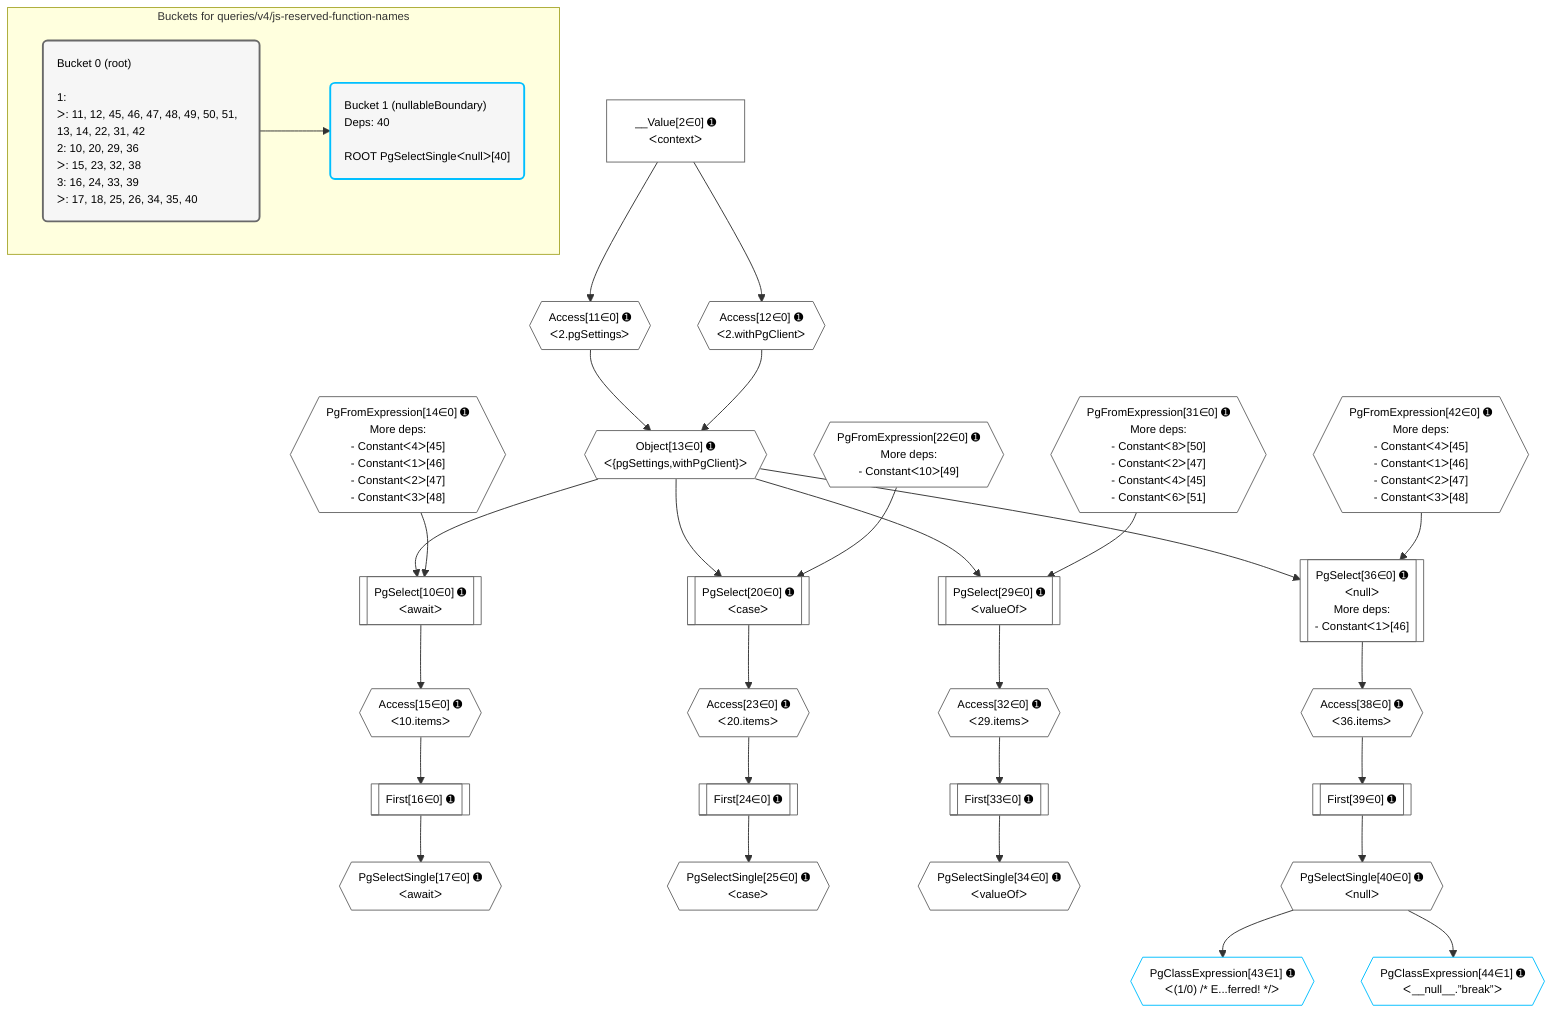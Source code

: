%%{init: {'themeVariables': { 'fontSize': '12px'}}}%%
graph TD
    classDef path fill:#eee,stroke:#000,color:#000
    classDef plan fill:#fff,stroke-width:1px,color:#000
    classDef itemplan fill:#fff,stroke-width:2px,color:#000
    classDef unbatchedplan fill:#dff,stroke-width:1px,color:#000
    classDef sideeffectplan fill:#fcc,stroke-width:2px,color:#000
    classDef bucket fill:#f6f6f6,color:#000,stroke-width:2px,text-align:left

    subgraph "Buckets for queries/v4/js-reserved-function-names"
    Bucket0("Bucket 0 (root)<br /><br />1: <br />ᐳ: 11, 12, 45, 46, 47, 48, 49, 50, 51, 13, 14, 22, 31, 42<br />2: 10, 20, 29, 36<br />ᐳ: 15, 23, 32, 38<br />3: 16, 24, 33, 39<br />ᐳ: 17, 18, 25, 26, 34, 35, 40"):::bucket
    Bucket1("Bucket 1 (nullableBoundary)<br />Deps: 40<br /><br />ROOT PgSelectSingleᐸnullᐳ[40]"):::bucket
    end
    Bucket0 --> Bucket1

    %% plan dependencies
    PgFromExpression14{{"PgFromExpression[14∈0] ➊<br />More deps:<br />- Constantᐸ4ᐳ[45]<br />- Constantᐸ1ᐳ[46]<br />- Constantᐸ2ᐳ[47]<br />- Constantᐸ3ᐳ[48]"}}:::plan
    PgFromExpression31{{"PgFromExpression[31∈0] ➊<br />More deps:<br />- Constantᐸ8ᐳ[50]<br />- Constantᐸ2ᐳ[47]<br />- Constantᐸ4ᐳ[45]<br />- Constantᐸ6ᐳ[51]"}}:::plan
    PgFromExpression42{{"PgFromExpression[42∈0] ➊<br />More deps:<br />- Constantᐸ4ᐳ[45]<br />- Constantᐸ1ᐳ[46]<br />- Constantᐸ2ᐳ[47]<br />- Constantᐸ3ᐳ[48]"}}:::plan
    PgSelect36[["PgSelect[36∈0] ➊<br />ᐸnullᐳ<br />More deps:<br />- Constantᐸ1ᐳ[46]"]]:::plan
    Object13{{"Object[13∈0] ➊<br />ᐸ{pgSettings,withPgClient}ᐳ"}}:::plan
    Object13 & PgFromExpression42 --> PgSelect36
    PgSelect10[["PgSelect[10∈0] ➊<br />ᐸawaitᐳ"]]:::plan
    Object13 & PgFromExpression14 --> PgSelect10
    Access11{{"Access[11∈0] ➊<br />ᐸ2.pgSettingsᐳ"}}:::plan
    Access12{{"Access[12∈0] ➊<br />ᐸ2.withPgClientᐳ"}}:::plan
    Access11 & Access12 --> Object13
    PgSelect20[["PgSelect[20∈0] ➊<br />ᐸcaseᐳ"]]:::plan
    PgFromExpression22{{"PgFromExpression[22∈0] ➊<br />More deps:<br />- Constantᐸ10ᐳ[49]"}}:::plan
    Object13 & PgFromExpression22 --> PgSelect20
    PgSelect29[["PgSelect[29∈0] ➊<br />ᐸvalueOfᐳ"]]:::plan
    Object13 & PgFromExpression31 --> PgSelect29
    __Value2["__Value[2∈0] ➊<br />ᐸcontextᐳ"]:::plan
    __Value2 --> Access11
    __Value2 --> Access12
    Access15{{"Access[15∈0] ➊<br />ᐸ10.itemsᐳ"}}:::plan
    PgSelect10 --> Access15
    First16[["First[16∈0] ➊"]]:::plan
    Access15 --> First16
    PgSelectSingle17{{"PgSelectSingle[17∈0] ➊<br />ᐸawaitᐳ"}}:::plan
    First16 --> PgSelectSingle17
    Access23{{"Access[23∈0] ➊<br />ᐸ20.itemsᐳ"}}:::plan
    PgSelect20 --> Access23
    First24[["First[24∈0] ➊"]]:::plan
    Access23 --> First24
    PgSelectSingle25{{"PgSelectSingle[25∈0] ➊<br />ᐸcaseᐳ"}}:::plan
    First24 --> PgSelectSingle25
    Access32{{"Access[32∈0] ➊<br />ᐸ29.itemsᐳ"}}:::plan
    PgSelect29 --> Access32
    First33[["First[33∈0] ➊"]]:::plan
    Access32 --> First33
    PgSelectSingle34{{"PgSelectSingle[34∈0] ➊<br />ᐸvalueOfᐳ"}}:::plan
    First33 --> PgSelectSingle34
    Access38{{"Access[38∈0] ➊<br />ᐸ36.itemsᐳ"}}:::plan
    PgSelect36 --> Access38
    First39[["First[39∈0] ➊"]]:::plan
    Access38 --> First39
    PgSelectSingle40{{"PgSelectSingle[40∈0] ➊<br />ᐸnullᐳ"}}:::plan
    First39 --> PgSelectSingle40
    PgClassExpression43{{"PgClassExpression[43∈1] ➊<br />ᐸ(1/0) /* E...ferred! */ᐳ"}}:::plan
    PgSelectSingle40 --> PgClassExpression43
    PgClassExpression44{{"PgClassExpression[44∈1] ➊<br />ᐸ__null__.”break”ᐳ"}}:::plan
    PgSelectSingle40 --> PgClassExpression44

    %% define steps
    classDef bucket0 stroke:#696969
    class Bucket0,__Value2,PgSelect10,Access11,Access12,Object13,PgFromExpression14,Access15,First16,PgSelectSingle17,PgSelect20,PgFromExpression22,Access23,First24,PgSelectSingle25,PgSelect29,PgFromExpression31,Access32,First33,PgSelectSingle34,PgSelect36,Access38,First39,PgSelectSingle40,PgFromExpression42 bucket0
    classDef bucket1 stroke:#00bfff
    class Bucket1,PgClassExpression43,PgClassExpression44 bucket1